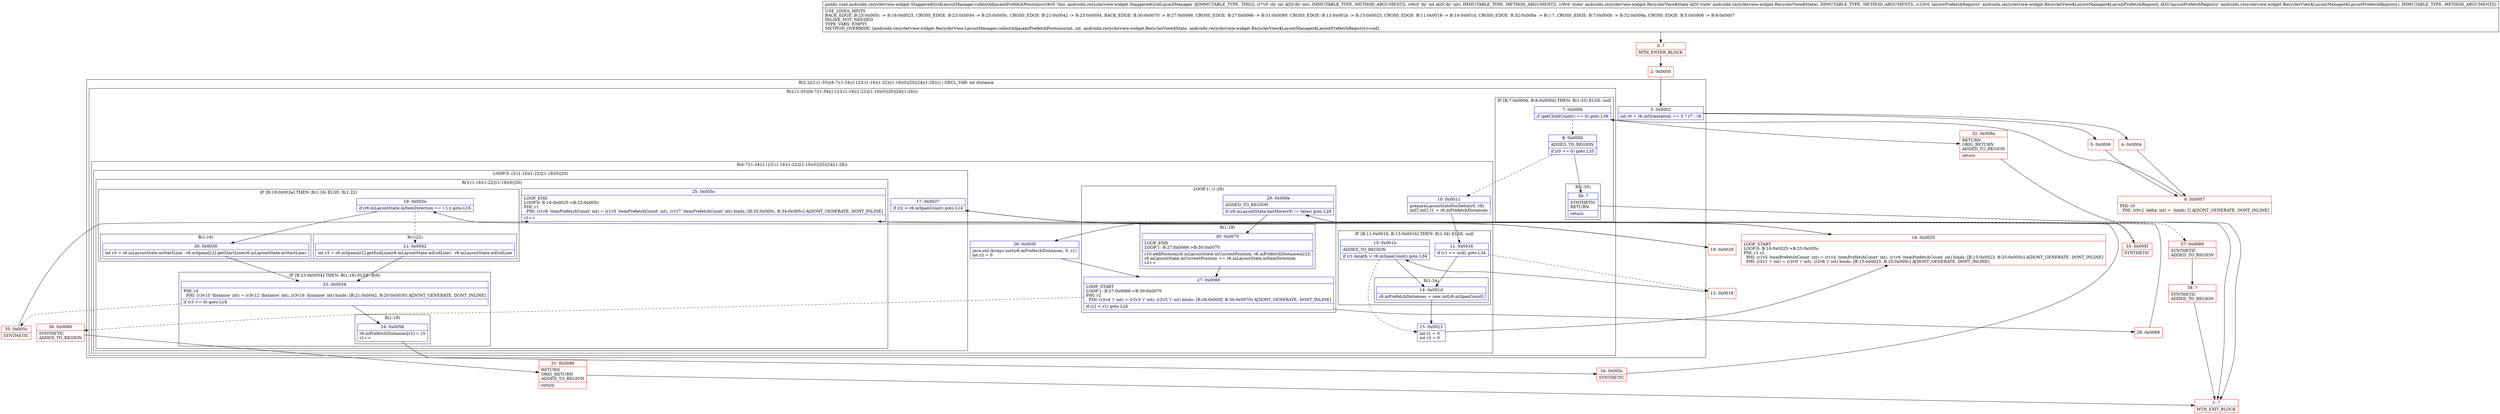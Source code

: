 digraph "CFG forandroidx.recyclerview.widget.StaggeredGridLayoutManager.collectAdjacentPrefetchPositions(IILandroidx\/recyclerview\/widget\/RecyclerView$State;Landroidx\/recyclerview\/widget\/RecyclerView$LayoutManager$LayoutPrefetchRegistry;)V" {
subgraph cluster_Region_1464282813 {
label = "R(2:2|(2:(1:35)|(6:7|(1:34)|11|(3:(1:16)(1:22)|(1:18)(0)|20)|24|(1:28)))) | DECL_VAR: int distance\l";
node [shape=record,color=blue];
Node_3 [shape=record,label="{3\:\ 0x0002|int r0 = r6.mOrientation == 0 ? r7 : r8\l}"];
subgraph cluster_Region_180749585 {
label = "R(2:(1:35)|(6:7|(1:34)|11|(3:(1:16)(1:22)|(1:18)(0)|20)|24|(1:28)))";
node [shape=record,color=blue];
subgraph cluster_IfRegion_205934925 {
label = "IF [B:7:0x000b, B:8:0x000d] THEN: R(1:35) ELSE: null";
node [shape=record,color=blue];
Node_7 [shape=record,label="{7\:\ 0x000b|if (getChildCount() == 0) goto L36\l}"];
Node_8 [shape=record,label="{8\:\ 0x000d|ADDED_TO_REGION\l|if (r0 == 0) goto L35\l}"];
subgraph cluster_Region_1815685134 {
label = "R(1:35)";
node [shape=record,color=blue];
Node_39 [shape=record,label="{39\:\ ?|SYNTHETIC\lRETURN\l|return\l}"];
}
}
subgraph cluster_Region_334983421 {
label = "R(6:7|(1:34)|11|(3:(1:16)(1:22)|(1:18)(0)|20)|24|(1:28))";
node [shape=record,color=blue];
Node_10 [shape=record,label="{10\:\ 0x0011|prepareLayoutStateForDelta(r0, r9)\lint[] int[] r1 = r6.mPrefetchDistances\l}"];
subgraph cluster_IfRegion_696403683 {
label = "IF [B:11:0x0016, B:13:0x001b] THEN: R(1:34) ELSE: null";
node [shape=record,color=blue];
Node_11 [shape=record,label="{11\:\ 0x0016|if (r1 == null) goto L34\l}"];
Node_13 [shape=record,label="{13\:\ 0x001b|ADDED_TO_REGION\l|if (r1.length \< r6.mSpanCount) goto L34\l}"];
subgraph cluster_Region_2025655469 {
label = "R(1:34)";
node [shape=record,color=blue];
Node_14 [shape=record,label="{14\:\ 0x001d|r6.mPrefetchDistances = new int[r6.mSpanCount]\l}"];
}
}
Node_15 [shape=record,label="{15\:\ 0x0023|int r1 = 0\lint r2 = 0\l}"];
subgraph cluster_LoopRegion_1374993783 {
label = "LOOP:0: (3:(1:16)(1:22)|(1:18)(0)|20)";
node [shape=record,color=blue];
Node_17 [shape=record,label="{17\:\ 0x0027|if (r2 \< r6.mSpanCount) goto L14\l}"];
subgraph cluster_Region_1786399988 {
label = "R(3:(1:16)(1:22)|(1:18)(0)|20)";
node [shape=record,color=blue];
subgraph cluster_IfRegion_1378546219 {
label = "IF [B:19:0x002e] THEN: R(1:16) ELSE: R(1:22)";
node [shape=record,color=blue];
Node_19 [shape=record,label="{19\:\ 0x002e|if (r6.mLayoutState.mItemDirection == (\-1)) goto L16\l}"];
subgraph cluster_Region_1487619556 {
label = "R(1:16)";
node [shape=record,color=blue];
Node_20 [shape=record,label="{20\:\ 0x0030|int r3 = r6.mLayoutState.mStartLine \- r6.mSpans[r2].getStartLine(r6.mLayoutState.mStartLine)\l}"];
}
subgraph cluster_Region_1129136420 {
label = "R(1:22)";
node [shape=record,color=blue];
Node_21 [shape=record,label="{21\:\ 0x0042|int r3 = r6.mSpans[r2].getEndLine(r6.mLayoutState.mEndLine) \- r6.mLayoutState.mEndLine\l}"];
}
}
subgraph cluster_IfRegion_1753123826 {
label = "IF [B:23:0x0054] THEN: R(1:18) ELSE: R(0)";
node [shape=record,color=blue];
Node_23 [shape=record,label="{23\:\ 0x0054|PHI: r3 \l  PHI: (r3v13 'distance' int) = (r3v12 'distance' int), (r3v16 'distance' int) binds: [B:21:0x0042, B:20:0x0030] A[DONT_GENERATE, DONT_INLINE]\l|if (r3 \>= 0) goto L18\l}"];
subgraph cluster_Region_1197389736 {
label = "R(1:18)";
node [shape=record,color=blue];
Node_24 [shape=record,label="{24\:\ 0x0056|r6.mPrefetchDistances[r1] = r3\lr1++\l}"];
}
subgraph cluster_Region_1302505387 {
label = "R(0)";
node [shape=record,color=blue];
}
}
Node_25 [shape=record,label="{25\:\ 0x005c|LOOP_END\lLOOP:0: B:16:0x0025\-\>B:25:0x005c\lPHI: r1 \l  PHI: (r1v6 'itemPrefetchCount' int) = (r1v5 'itemPrefetchCount' int), (r1v7 'itemPrefetchCount' int) binds: [B:35:0x005c, B:34:0x005c] A[DONT_GENERATE, DONT_INLINE]\l|r2++\l}"];
}
}
Node_26 [shape=record,label="{26\:\ 0x005f|java.util.Arrays.sort(r6.mPrefetchDistances, 0, r1)\lint r2 = 0\l}"];
subgraph cluster_LoopRegion_2032949815 {
label = "LOOP:1: (1:28)";
node [shape=record,color=blue];
Node_27 [shape=record,label="{27\:\ 0x0066|LOOP_START\lLOOP:1: B:27:0x0066\-\>B:30:0x0070\lPHI: r2 \l  PHI: (r2v4 'i' int) = (r2v3 'i' int), (r2v5 'i' int) binds: [B:26:0x005f, B:30:0x0070] A[DONT_GENERATE, DONT_INLINE]\l|if (r2 \< r1) goto L26\l}"];
Node_29 [shape=record,label="{29\:\ 0x006e|ADDED_TO_REGION\l|if (r6.mLayoutState.hasMore(r9) != false) goto L28\l}"];
subgraph cluster_Region_925254463 {
label = "R(1:28)";
node [shape=record,color=blue];
Node_30 [shape=record,label="{30\:\ 0x0070|LOOP_END\lLOOP:1: B:27:0x0066\-\>B:30:0x0070\l|r10.addPosition(r6.mLayoutState.mCurrentPosition, r6.mPrefetchDistances[r2])\lr6.mLayoutState.mCurrentPosition += r6.mLayoutState.mItemDirection\lr2++\l}"];
}
}
}
}
}
Node_0 [shape=record,color=red,label="{0\:\ ?|MTH_ENTER_BLOCK\l}"];
Node_2 [shape=record,color=red,label="{2\:\ 0x0000}"];
Node_4 [shape=record,color=red,label="{4\:\ 0x0004}"];
Node_6 [shape=record,color=red,label="{6\:\ 0x0007|PHI: r0 \l  PHI: (r0v2 'delta' int) =  binds: [] A[DONT_GENERATE, DONT_INLINE]\l}"];
Node_12 [shape=record,color=red,label="{12\:\ 0x0018}"];
Node_16 [shape=record,color=red,label="{16\:\ 0x0025|LOOP_START\lLOOP:0: B:16:0x0025\-\>B:25:0x005c\lPHI: r1 r2 \l  PHI: (r1v5 'itemPrefetchCount' int) = (r1v4 'itemPrefetchCount' int), (r1v6 'itemPrefetchCount' int) binds: [B:15:0x0023, B:25:0x005c] A[DONT_GENERATE, DONT_INLINE]\l  PHI: (r2v1 'i' int) = (r2v0 'i' int), (r2v6 'i' int) binds: [B:15:0x0023, B:25:0x005c] A[DONT_GENERATE, DONT_INLINE]\l}"];
Node_18 [shape=record,color=red,label="{18\:\ 0x0029}"];
Node_34 [shape=record,color=red,label="{34\:\ 0x005c|SYNTHETIC\l}"];
Node_35 [shape=record,color=red,label="{35\:\ 0x005c|SYNTHETIC\l}"];
Node_33 [shape=record,color=red,label="{33\:\ 0x005f|SYNTHETIC\l}"];
Node_28 [shape=record,color=red,label="{28\:\ 0x0068}"];
Node_37 [shape=record,color=red,label="{37\:\ 0x0089|SYNTHETIC\lADDED_TO_REGION\l}"];
Node_38 [shape=record,color=red,label="{38\:\ ?|SYNTHETIC\lADDED_TO_REGION\l}"];
Node_1 [shape=record,color=red,label="{1\:\ ?|MTH_EXIT_BLOCK\l}"];
Node_36 [shape=record,color=red,label="{36\:\ 0x0089|SYNTHETIC\lADDED_TO_REGION\l}"];
Node_31 [shape=record,color=red,label="{31\:\ 0x0089|RETURN\lORIG_RETURN\lADDED_TO_REGION\l|return\l}"];
Node_32 [shape=record,color=red,label="{32\:\ 0x008a|RETURN\lORIG_RETURN\lADDED_TO_REGION\l|return\l}"];
Node_5 [shape=record,color=red,label="{5\:\ 0x0006}"];
MethodNode[shape=record,label="{public void androidx.recyclerview.widget.StaggeredGridLayoutManager.collectAdjacentPrefetchPositions((r6v0 'this' androidx.recyclerview.widget.StaggeredGridLayoutManager A[IMMUTABLE_TYPE, THIS]), (r7v0 'dx' int A[D('dx' int), IMMUTABLE_TYPE, METHOD_ARGUMENT]), (r8v0 'dy' int A[D('dy' int), IMMUTABLE_TYPE, METHOD_ARGUMENT]), (r9v0 'state' androidx.recyclerview.widget.RecyclerView$State A[D('state' androidx.recyclerview.widget.RecyclerView$State), IMMUTABLE_TYPE, METHOD_ARGUMENT]), (r10v0 'layoutPrefetchRegistry' androidx.recyclerview.widget.RecyclerView$LayoutManager$LayoutPrefetchRegistry A[D('layoutPrefetchRegistry' androidx.recyclerview.widget.RecyclerView$LayoutManager$LayoutPrefetchRegistry), IMMUTABLE_TYPE, METHOD_ARGUMENT]))  | USE_LINES_HINTS\lBACK_EDGE: B:25:0x005c \-\> B:16:0x0025, CROSS_EDGE: B:23:0x0054 \-\> B:25:0x005c, CROSS_EDGE: B:21:0x0042 \-\> B:23:0x0054, BACK_EDGE: B:30:0x0070 \-\> B:27:0x0066, CROSS_EDGE: B:27:0x0066 \-\> B:31:0x0089, CROSS_EDGE: B:13:0x001b \-\> B:15:0x0023, CROSS_EDGE: B:11:0x0016 \-\> B:14:0x001d, CROSS_EDGE: B:32:0x008a \-\> B:1:?, CROSS_EDGE: B:7:0x000b \-\> B:32:0x008a, CROSS_EDGE: B:5:0x0006 \-\> B:6:0x0007\lINLINE_NOT_NEEDED\lTYPE_VARS: EMPTY\lMETHOD_OVERRIDE: [androidx.recyclerview.widget.RecyclerView.LayoutManager.collectAdjacentPrefetchPositions(int, int, androidx.recyclerview.widget.RecyclerView$State, androidx.recyclerview.widget.RecyclerView$LayoutManager$LayoutPrefetchRegistry):void]\l}"];
MethodNode -> Node_0;Node_3 -> Node_4;
Node_3 -> Node_5;
Node_7 -> Node_8[style=dashed];
Node_7 -> Node_32;
Node_8 -> Node_10[style=dashed];
Node_8 -> Node_39;
Node_39 -> Node_1;
Node_10 -> Node_11;
Node_11 -> Node_12[style=dashed];
Node_11 -> Node_14;
Node_13 -> Node_14;
Node_13 -> Node_15[style=dashed];
Node_14 -> Node_15;
Node_15 -> Node_16;
Node_17 -> Node_18;
Node_17 -> Node_33[style=dashed];
Node_19 -> Node_20;
Node_19 -> Node_21[style=dashed];
Node_20 -> Node_23;
Node_21 -> Node_23;
Node_23 -> Node_24;
Node_23 -> Node_35[style=dashed];
Node_24 -> Node_34;
Node_25 -> Node_16;
Node_26 -> Node_27;
Node_27 -> Node_28;
Node_27 -> Node_36[style=dashed];
Node_29 -> Node_30;
Node_29 -> Node_37[style=dashed];
Node_30 -> Node_27;
Node_0 -> Node_2;
Node_2 -> Node_3;
Node_4 -> Node_6;
Node_6 -> Node_7;
Node_12 -> Node_13;
Node_16 -> Node_17;
Node_18 -> Node_19;
Node_34 -> Node_25;
Node_35 -> Node_25;
Node_33 -> Node_26;
Node_28 -> Node_29;
Node_37 -> Node_38;
Node_38 -> Node_1;
Node_36 -> Node_31;
Node_31 -> Node_1;
Node_32 -> Node_1;
Node_5 -> Node_6;
}

